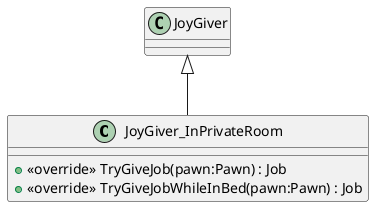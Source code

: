 @startuml
class JoyGiver_InPrivateRoom {
    + <<override>> TryGiveJob(pawn:Pawn) : Job
    + <<override>> TryGiveJobWhileInBed(pawn:Pawn) : Job
}
JoyGiver <|-- JoyGiver_InPrivateRoom
@enduml
